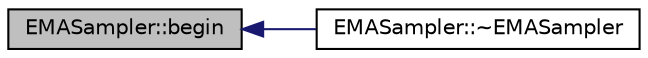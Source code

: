 digraph "EMASampler::begin"
{
  edge [fontname="Helvetica",fontsize="10",labelfontname="Helvetica",labelfontsize="10"];
  node [fontname="Helvetica",fontsize="10",shape=record];
  rankdir="LR";
  Node3 [label="EMASampler::begin",height=0.2,width=0.4,color="black", fillcolor="grey75", style="filled", fontcolor="black"];
  Node3 -> Node4 [dir="back",color="midnightblue",fontsize="10",style="solid",fontname="Helvetica"];
  Node4 [label="EMASampler::~EMASampler",height=0.2,width=0.4,color="black", fillcolor="white", style="filled",URL="$classEMASampler.html#a3e240940aa3911eda8c13f1fea817f51",tooltip="Destructor. "];
}
